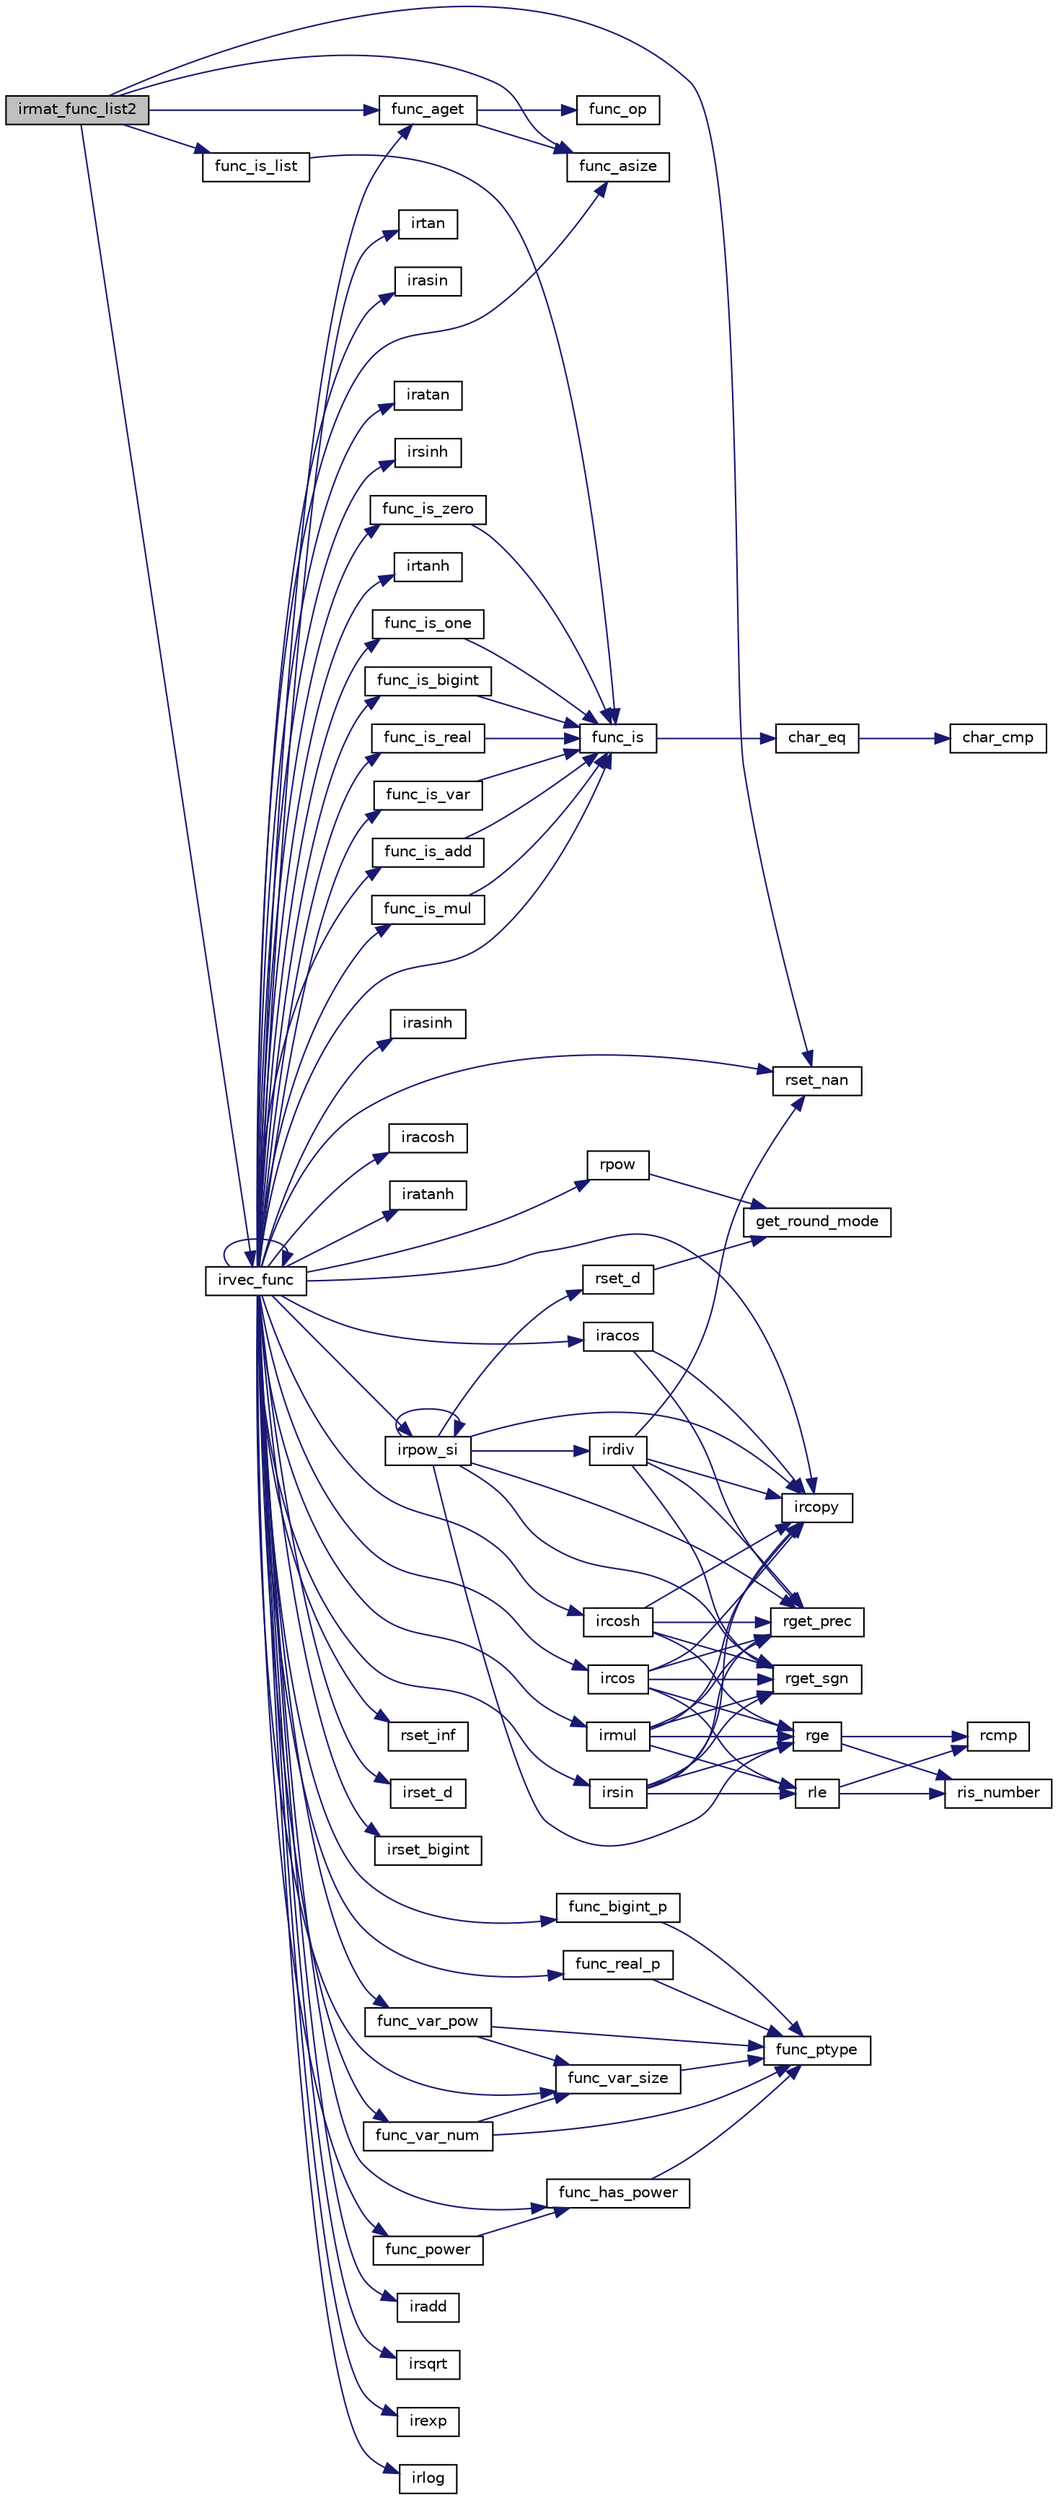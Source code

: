digraph "irmat_func_list2"
{
  edge [fontname="Helvetica",fontsize="10",labelfontname="Helvetica",labelfontsize="10"];
  node [fontname="Helvetica",fontsize="10",shape=record];
  rankdir="LR";
  Node31 [label="irmat_func_list2",height=0.2,width=0.4,color="black", fillcolor="grey75", style="filled", fontcolor="black"];
  Node31 -> Node32 [color="midnightblue",fontsize="10",style="solid",fontname="Helvetica"];
  Node32 [label="func_is_list",height=0.2,width=0.4,color="black", fillcolor="white", style="filled",URL="$func__list_8c.html#a127602c12d4cd9791189769910e49b8f"];
  Node32 -> Node33 [color="midnightblue",fontsize="10",style="solid",fontname="Helvetica"];
  Node33 [label="func_is",height=0.2,width=0.4,color="black", fillcolor="white", style="filled",URL="$func_8c.html#ac1aaf14b9f152f9b6f0ced59b3069462"];
  Node33 -> Node34 [color="midnightblue",fontsize="10",style="solid",fontname="Helvetica"];
  Node34 [label="char_eq",height=0.2,width=0.4,color="black", fillcolor="white", style="filled",URL="$is__strings_8h.html#af219a46d87e2154d7529f24b9c4694ca"];
  Node34 -> Node35 [color="midnightblue",fontsize="10",style="solid",fontname="Helvetica"];
  Node35 [label="char_cmp",height=0.2,width=0.4,color="black", fillcolor="white", style="filled",URL="$strings_8c.html#a67bb7112d8dc0d11a4d0c139a9f82d23"];
  Node31 -> Node36 [color="midnightblue",fontsize="10",style="solid",fontname="Helvetica"];
  Node36 [label="func_asize",height=0.2,width=0.4,color="black", fillcolor="white", style="filled",URL="$func__args_8c.html#a81a1a84576165bbc7f9e46b98f1e4e0c"];
  Node31 -> Node37 [color="midnightblue",fontsize="10",style="solid",fontname="Helvetica"];
  Node37 [label="func_aget",height=0.2,width=0.4,color="black", fillcolor="white", style="filled",URL="$func__args_8c.html#a724ae0eb61eedd02dbc8f8dbf2df8d9c"];
  Node37 -> Node36 [color="midnightblue",fontsize="10",style="solid",fontname="Helvetica"];
  Node37 -> Node38 [color="midnightblue",fontsize="10",style="solid",fontname="Helvetica"];
  Node38 [label="func_op",height=0.2,width=0.4,color="black", fillcolor="white", style="filled",URL="$func_8c.html#a76e1da8a7b2a7f73bb25b03b8b333171"];
  Node31 -> Node39 [color="midnightblue",fontsize="10",style="solid",fontname="Helvetica"];
  Node39 [label="irvec_func",height=0.2,width=0.4,color="black", fillcolor="white", style="filled",URL="$irvec_8c.html#acf1d2fe8ef07057b37dda235645b62a6",tooltip="写像 [y0,y1]=f([x0,x1]) "];
  Node39 -> Node40 [color="midnightblue",fontsize="10",style="solid",fontname="Helvetica"];
  Node40 [label="rset_nan",height=0.2,width=0.4,color="black", fillcolor="white", style="filled",URL="$is__rmulti_8h.html#a622a4d8500fd5744cdbb60a6efe2cf4c",tooltip="rmulti型の値をNaNに設定. "];
  Node39 -> Node33 [color="midnightblue",fontsize="10",style="solid",fontname="Helvetica"];
  Node39 -> Node41 [color="midnightblue",fontsize="10",style="solid",fontname="Helvetica"];
  Node41 [label="rset_inf",height=0.2,width=0.4,color="black", fillcolor="white", style="filled",URL="$is__rmulti_8h.html#a07b95bf1013538483e1cadf6b8016273",tooltip="rmulti型の値をInfに設定. "];
  Node39 -> Node42 [color="midnightblue",fontsize="10",style="solid",fontname="Helvetica"];
  Node42 [label="func_is_zero",height=0.2,width=0.4,color="black", fillcolor="white", style="filled",URL="$func__number_8c.html#ad76dcd961b9900ca94e6ad2008d75f7f"];
  Node42 -> Node33 [color="midnightblue",fontsize="10",style="solid",fontname="Helvetica"];
  Node39 -> Node43 [color="midnightblue",fontsize="10",style="solid",fontname="Helvetica"];
  Node43 [label="irset_d",height=0.2,width=0.4,color="black", fillcolor="white", style="filled",URL="$irmulti_8c.html#a2fdabfa10335af36c3951880616b5589",tooltip="倍精度実数の設定 [y0,y1]=[x,x]. "];
  Node39 -> Node44 [color="midnightblue",fontsize="10",style="solid",fontname="Helvetica"];
  Node44 [label="func_is_one",height=0.2,width=0.4,color="black", fillcolor="white", style="filled",URL="$func__number_8c.html#aa780c6f31a959959bcbf4d9553d247d1"];
  Node44 -> Node33 [color="midnightblue",fontsize="10",style="solid",fontname="Helvetica"];
  Node39 -> Node45 [color="midnightblue",fontsize="10",style="solid",fontname="Helvetica"];
  Node45 [label="func_is_bigint",height=0.2,width=0.4,color="black", fillcolor="white", style="filled",URL="$func__bigint_8c.html#a6cf29c440217b50c7d7085feeabf0e04"];
  Node45 -> Node33 [color="midnightblue",fontsize="10",style="solid",fontname="Helvetica"];
  Node39 -> Node46 [color="midnightblue",fontsize="10",style="solid",fontname="Helvetica"];
  Node46 [label="irset_bigint",height=0.2,width=0.4,color="black", fillcolor="white", style="filled",URL="$irmulti_8c.html#a0a55aa9bc2d8ea1df79f9ff3ab99b88a",tooltip="bigint型から[z0,z1]へ型変換. "];
  Node39 -> Node47 [color="midnightblue",fontsize="10",style="solid",fontname="Helvetica"];
  Node47 [label="func_bigint_p",height=0.2,width=0.4,color="black", fillcolor="white", style="filled",URL="$func__bigint_8c.html#a5b3527e18a9a626a5c08683e401252c4"];
  Node47 -> Node48 [color="midnightblue",fontsize="10",style="solid",fontname="Helvetica"];
  Node48 [label="func_ptype",height=0.2,width=0.4,color="black", fillcolor="white", style="filled",URL="$func_8c.html#a4efce6266589d54f1741d2cbaead8cd9"];
  Node39 -> Node49 [color="midnightblue",fontsize="10",style="solid",fontname="Helvetica"];
  Node49 [label="func_is_real",height=0.2,width=0.4,color="black", fillcolor="white", style="filled",URL="$func__real_8c.html#a75a7bab447dfe2dfabef16de5733752b"];
  Node49 -> Node33 [color="midnightblue",fontsize="10",style="solid",fontname="Helvetica"];
  Node39 -> Node50 [color="midnightblue",fontsize="10",style="solid",fontname="Helvetica"];
  Node50 [label="ircopy",height=0.2,width=0.4,color="black", fillcolor="white", style="filled",URL="$irmulti_8c.html#aaf2192a33e04cbba12da47550fde287e",tooltip="コピー [y0,y1]=[x0,x1]. "];
  Node39 -> Node51 [color="midnightblue",fontsize="10",style="solid",fontname="Helvetica"];
  Node51 [label="func_real_p",height=0.2,width=0.4,color="black", fillcolor="white", style="filled",URL="$func__real_8c.html#aa803a72475bd240e089a079694deb787"];
  Node51 -> Node48 [color="midnightblue",fontsize="10",style="solid",fontname="Helvetica"];
  Node39 -> Node52 [color="midnightblue",fontsize="10",style="solid",fontname="Helvetica"];
  Node52 [label="func_is_var",height=0.2,width=0.4,color="black", fillcolor="white", style="filled",URL="$func__var_8c.html#a5db4a460008c3feef55608229884fb78"];
  Node52 -> Node33 [color="midnightblue",fontsize="10",style="solid",fontname="Helvetica"];
  Node39 -> Node53 [color="midnightblue",fontsize="10",style="solid",fontname="Helvetica"];
  Node53 [label="func_var_size",height=0.2,width=0.4,color="black", fillcolor="white", style="filled",URL="$func__var_8c.html#a9939aa9c621f143f162e30ae8273d19b"];
  Node53 -> Node48 [color="midnightblue",fontsize="10",style="solid",fontname="Helvetica"];
  Node39 -> Node54 [color="midnightblue",fontsize="10",style="solid",fontname="Helvetica"];
  Node54 [label="func_var_pow",height=0.2,width=0.4,color="black", fillcolor="white", style="filled",URL="$func__var_8c.html#a314272226e00f1d56eefa2d878e7f21d"];
  Node54 -> Node48 [color="midnightblue",fontsize="10",style="solid",fontname="Helvetica"];
  Node54 -> Node53 [color="midnightblue",fontsize="10",style="solid",fontname="Helvetica"];
  Node39 -> Node55 [color="midnightblue",fontsize="10",style="solid",fontname="Helvetica"];
  Node55 [label="func_var_num",height=0.2,width=0.4,color="black", fillcolor="white", style="filled",URL="$func__var_8c.html#ac5ee6044e00a8a5795597cce7a49f615"];
  Node55 -> Node48 [color="midnightblue",fontsize="10",style="solid",fontname="Helvetica"];
  Node55 -> Node53 [color="midnightblue",fontsize="10",style="solid",fontname="Helvetica"];
  Node39 -> Node56 [color="midnightblue",fontsize="10",style="solid",fontname="Helvetica"];
  Node56 [label="irpow_si",height=0.2,width=0.4,color="black", fillcolor="white", style="filled",URL="$irmulti_8c.html#a8976f2e273c2eb5c96fa4cd81b888177",tooltip="べき乗 [y0,y1]=[x0,x1]^n "];
  Node56 -> Node57 [color="midnightblue",fontsize="10",style="solid",fontname="Helvetica"];
  Node57 [label="rget_prec",height=0.2,width=0.4,color="black", fillcolor="white", style="filled",URL="$is__rmulti_8h.html#ad9bc8d534620527dc3c46ef4c9d04442",tooltip="rmulti型の浮動小数点数の精度(ビット数)を取得. "];
  Node56 -> Node58 [color="midnightblue",fontsize="10",style="solid",fontname="Helvetica"];
  Node58 [label="rget_sgn",height=0.2,width=0.4,color="black", fillcolor="white", style="filled",URL="$is__rmulti_8h.html#a1eabb75964384f5b7057a0275385d4bb",tooltip="rmulti型の浮動小数点数の符号部の取得. "];
  Node56 -> Node59 [color="midnightblue",fontsize="10",style="solid",fontname="Helvetica"];
  Node59 [label="rge",height=0.2,width=0.4,color="black", fillcolor="white", style="filled",URL="$is__rmulti_8h.html#a7544c8c3220be262b43d9cdcacd5f8f2",tooltip="rmulti型の値の比較 x>=y "];
  Node59 -> Node60 [color="midnightblue",fontsize="10",style="solid",fontname="Helvetica"];
  Node60 [label="ris_number",height=0.2,width=0.4,color="black", fillcolor="white", style="filled",URL="$rmulti_8c.html#a02c3c838634809fb6260ab78926b5f8b",tooltip="rmulti型が数であるかの判定. "];
  Node59 -> Node61 [color="midnightblue",fontsize="10",style="solid",fontname="Helvetica"];
  Node61 [label="rcmp",height=0.2,width=0.4,color="black", fillcolor="white", style="filled",URL="$rmulti_8c.html#aa7f2e03f88a388911123c82ad3f36b16",tooltip="rmulti型の値の比較 x<=>y "];
  Node56 -> Node50 [color="midnightblue",fontsize="10",style="solid",fontname="Helvetica"];
  Node56 -> Node62 [color="midnightblue",fontsize="10",style="solid",fontname="Helvetica"];
  Node62 [label="rset_d",height=0.2,width=0.4,color="black", fillcolor="white", style="filled",URL="$is__rmulti_8h.html#a22745fdb53814c5523bd38a4a1e30e32",tooltip="rmulti型の浮動小数点数を倍精度浮動小数点数から設定. "];
  Node62 -> Node63 [color="midnightblue",fontsize="10",style="solid",fontname="Helvetica"];
  Node63 [label="get_round_mode",height=0.2,width=0.4,color="black", fillcolor="white", style="filled",URL="$rmulti_8c.html#a87ddf80272b2d930dcc2d3466a9b1d74",tooltip="rmulti型の丸めモードの状態の取得. "];
  Node56 -> Node56 [color="midnightblue",fontsize="10",style="solid",fontname="Helvetica"];
  Node56 -> Node64 [color="midnightblue",fontsize="10",style="solid",fontname="Helvetica"];
  Node64 [label="irdiv",height=0.2,width=0.4,color="black", fillcolor="white", style="filled",URL="$irmulti_8c.html#a7758aa632b1f979d363156f0957a4e67",tooltip="割り算 [z0,z1]=[x0,x1]/[y0,y1] "];
  Node64 -> Node57 [color="midnightblue",fontsize="10",style="solid",fontname="Helvetica"];
  Node64 -> Node58 [color="midnightblue",fontsize="10",style="solid",fontname="Helvetica"];
  Node64 -> Node40 [color="midnightblue",fontsize="10",style="solid",fontname="Helvetica"];
  Node64 -> Node50 [color="midnightblue",fontsize="10",style="solid",fontname="Helvetica"];
  Node39 -> Node65 [color="midnightblue",fontsize="10",style="solid",fontname="Helvetica"];
  Node65 [label="irmul",height=0.2,width=0.4,color="black", fillcolor="white", style="filled",URL="$irmulti_8c.html#a9f9bc42cc6a70b365b032dc7bedd1abb",tooltip="掛け算 [z0,z1]=[x0,x1]*[y0,y1] "];
  Node65 -> Node57 [color="midnightblue",fontsize="10",style="solid",fontname="Helvetica"];
  Node65 -> Node58 [color="midnightblue",fontsize="10",style="solid",fontname="Helvetica"];
  Node65 -> Node66 [color="midnightblue",fontsize="10",style="solid",fontname="Helvetica"];
  Node66 [label="rle",height=0.2,width=0.4,color="black", fillcolor="white", style="filled",URL="$is__rmulti_8h.html#a72d8f7f7abd4fa2ff89f488742ff7ca7",tooltip="rmulti型の値の比較 x<=y "];
  Node66 -> Node60 [color="midnightblue",fontsize="10",style="solid",fontname="Helvetica"];
  Node66 -> Node61 [color="midnightblue",fontsize="10",style="solid",fontname="Helvetica"];
  Node65 -> Node59 [color="midnightblue",fontsize="10",style="solid",fontname="Helvetica"];
  Node65 -> Node50 [color="midnightblue",fontsize="10",style="solid",fontname="Helvetica"];
  Node39 -> Node67 [color="midnightblue",fontsize="10",style="solid",fontname="Helvetica"];
  Node67 [label="func_is_add",height=0.2,width=0.4,color="black", fillcolor="white", style="filled",URL="$func__add_8c.html#adb993ffed426ac5101bd9a2b4a4cf7db"];
  Node67 -> Node33 [color="midnightblue",fontsize="10",style="solid",fontname="Helvetica"];
  Node39 -> Node36 [color="midnightblue",fontsize="10",style="solid",fontname="Helvetica"];
  Node39 -> Node39 [color="midnightblue",fontsize="10",style="solid",fontname="Helvetica"];
  Node39 -> Node37 [color="midnightblue",fontsize="10",style="solid",fontname="Helvetica"];
  Node39 -> Node68 [color="midnightblue",fontsize="10",style="solid",fontname="Helvetica"];
  Node68 [label="iradd",height=0.2,width=0.4,color="black", fillcolor="white", style="filled",URL="$irmulti_8c.html#a2a3a18d72fa9e737ac67d95ccb3e8ca9",tooltip="足し算 [z0,z1]=[x0,x1]+[y0,y1] "];
  Node39 -> Node69 [color="midnightblue",fontsize="10",style="solid",fontname="Helvetica"];
  Node69 [label="func_is_mul",height=0.2,width=0.4,color="black", fillcolor="white", style="filled",URL="$func__mul_8c.html#a31e10336b1e56408f81fccef284838a7"];
  Node69 -> Node33 [color="midnightblue",fontsize="10",style="solid",fontname="Helvetica"];
  Node39 -> Node70 [color="midnightblue",fontsize="10",style="solid",fontname="Helvetica"];
  Node70 [label="irsqrt",height=0.2,width=0.4,color="black", fillcolor="white", style="filled",URL="$irmulti_8c.html#a0c9e43322ce19bb64013242d8d64a504",tooltip="平方根 [y0,y1]=sqrt([x0,x1]) "];
  Node39 -> Node71 [color="midnightblue",fontsize="10",style="solid",fontname="Helvetica"];
  Node71 [label="irexp",height=0.2,width=0.4,color="black", fillcolor="white", style="filled",URL="$irmulti_8c.html#ad008fbc6bfad4868e22dd34207b76a5f",tooltip="指数関数 [y0,y1]=exp([x0,x1]) "];
  Node39 -> Node72 [color="midnightblue",fontsize="10",style="solid",fontname="Helvetica"];
  Node72 [label="irlog",height=0.2,width=0.4,color="black", fillcolor="white", style="filled",URL="$irmulti_8c.html#a8fef66d749f802ec9e3d53630a0bece7",tooltip="対数関数 [y0,y1]=log([x0,x1]) "];
  Node39 -> Node73 [color="midnightblue",fontsize="10",style="solid",fontname="Helvetica"];
  Node73 [label="irsin",height=0.2,width=0.4,color="black", fillcolor="white", style="filled",URL="$irmulti_8c.html#aebe12836a7e10c10e39fdd44dfbdcb93",tooltip="三角関数 [y0,y1]=sin([x0,x1]) "];
  Node73 -> Node57 [color="midnightblue",fontsize="10",style="solid",fontname="Helvetica"];
  Node73 -> Node58 [color="midnightblue",fontsize="10",style="solid",fontname="Helvetica"];
  Node73 -> Node66 [color="midnightblue",fontsize="10",style="solid",fontname="Helvetica"];
  Node73 -> Node50 [color="midnightblue",fontsize="10",style="solid",fontname="Helvetica"];
  Node73 -> Node59 [color="midnightblue",fontsize="10",style="solid",fontname="Helvetica"];
  Node39 -> Node74 [color="midnightblue",fontsize="10",style="solid",fontname="Helvetica"];
  Node74 [label="ircos",height=0.2,width=0.4,color="black", fillcolor="white", style="filled",URL="$irmulti_8c.html#aa682fe67f370f1ce0a9453377a8bf51a",tooltip="三角関数 [y0,y1]=cos([x0,x1]) "];
  Node74 -> Node57 [color="midnightblue",fontsize="10",style="solid",fontname="Helvetica"];
  Node74 -> Node58 [color="midnightblue",fontsize="10",style="solid",fontname="Helvetica"];
  Node74 -> Node66 [color="midnightblue",fontsize="10",style="solid",fontname="Helvetica"];
  Node74 -> Node50 [color="midnightblue",fontsize="10",style="solid",fontname="Helvetica"];
  Node74 -> Node59 [color="midnightblue",fontsize="10",style="solid",fontname="Helvetica"];
  Node39 -> Node75 [color="midnightblue",fontsize="10",style="solid",fontname="Helvetica"];
  Node75 [label="irtan",height=0.2,width=0.4,color="black", fillcolor="white", style="filled",URL="$irmulti_8c.html#a399fa6545d8a62c4f78cc8c398825076",tooltip="三角関数 [y0,y1]=tan([x0,x1]) "];
  Node39 -> Node76 [color="midnightblue",fontsize="10",style="solid",fontname="Helvetica"];
  Node76 [label="irasin",height=0.2,width=0.4,color="black", fillcolor="white", style="filled",URL="$irmulti_8c.html#a3ee7ffccae7f619084dc44cce94a46ac",tooltip="逆三角関数 [y0,y1]=asin([x0,x1]) "];
  Node39 -> Node77 [color="midnightblue",fontsize="10",style="solid",fontname="Helvetica"];
  Node77 [label="iracos",height=0.2,width=0.4,color="black", fillcolor="white", style="filled",URL="$irmulti_8c.html#adac1822c5a014853db8adaee1295258d",tooltip="逆三角関数 [y0,y1]=acos([x0,x1]) "];
  Node77 -> Node57 [color="midnightblue",fontsize="10",style="solid",fontname="Helvetica"];
  Node77 -> Node50 [color="midnightblue",fontsize="10",style="solid",fontname="Helvetica"];
  Node39 -> Node78 [color="midnightblue",fontsize="10",style="solid",fontname="Helvetica"];
  Node78 [label="iratan",height=0.2,width=0.4,color="black", fillcolor="white", style="filled",URL="$irmulti_8c.html#af92ce983fdcef625bd3991104e26b110",tooltip="逆三角関数 [y0,y1]=atan([x0,x1]) "];
  Node39 -> Node79 [color="midnightblue",fontsize="10",style="solid",fontname="Helvetica"];
  Node79 [label="irsinh",height=0.2,width=0.4,color="black", fillcolor="white", style="filled",URL="$irmulti_8c.html#a4eaaba9c68e09424432c17c32bed0b06",tooltip="双曲線関数 [y0,y1]=sinh([x0,x1]) "];
  Node39 -> Node80 [color="midnightblue",fontsize="10",style="solid",fontname="Helvetica"];
  Node80 [label="ircosh",height=0.2,width=0.4,color="black", fillcolor="white", style="filled",URL="$irmulti_8c.html#ab7b396d883b4206abee19ea3db74355e",tooltip="双曲線関数 [y0,y1]=cosh([x0,x1]) "];
  Node80 -> Node57 [color="midnightblue",fontsize="10",style="solid",fontname="Helvetica"];
  Node80 -> Node58 [color="midnightblue",fontsize="10",style="solid",fontname="Helvetica"];
  Node80 -> Node50 [color="midnightblue",fontsize="10",style="solid",fontname="Helvetica"];
  Node80 -> Node59 [color="midnightblue",fontsize="10",style="solid",fontname="Helvetica"];
  Node39 -> Node81 [color="midnightblue",fontsize="10",style="solid",fontname="Helvetica"];
  Node81 [label="irtanh",height=0.2,width=0.4,color="black", fillcolor="white", style="filled",URL="$irmulti_8c.html#a2a9c7da2a48547e75d7f41b8d8d6e290",tooltip="双曲線関数 [y0,y1]=tanh([x0,x1]) "];
  Node39 -> Node82 [color="midnightblue",fontsize="10",style="solid",fontname="Helvetica"];
  Node82 [label="irasinh",height=0.2,width=0.4,color="black", fillcolor="white", style="filled",URL="$irmulti_8c.html#a23dd0ac85a995d0a5bb752627baec3fb"];
  Node39 -> Node83 [color="midnightblue",fontsize="10",style="solid",fontname="Helvetica"];
  Node83 [label="iracosh",height=0.2,width=0.4,color="black", fillcolor="white", style="filled",URL="$irmulti_8c.html#ae430bb6492919d709e081e0d9aea6834",tooltip="逆双曲線関数 [y0,y1]=acosh([x0,x1]) "];
  Node39 -> Node84 [color="midnightblue",fontsize="10",style="solid",fontname="Helvetica"];
  Node84 [label="iratanh",height=0.2,width=0.4,color="black", fillcolor="white", style="filled",URL="$irmulti_8c.html#ac0491be902df195197f54636040d3c06",tooltip="逆双曲線関数 [y0,y1]=atanh([x0,x1]) "];
  Node39 -> Node85 [color="midnightblue",fontsize="10",style="solid",fontname="Helvetica"];
  Node85 [label="rpow",height=0.2,width=0.4,color="black", fillcolor="white", style="filled",URL="$is__rmulti_8h.html#aa0c79243aad50484f6b79774c245d458",tooltip="rmulti型のべき乗 z=x^y "];
  Node85 -> Node63 [color="midnightblue",fontsize="10",style="solid",fontname="Helvetica"];
  Node39 -> Node86 [color="midnightblue",fontsize="10",style="solid",fontname="Helvetica"];
  Node86 [label="func_has_power",height=0.2,width=0.4,color="black", fillcolor="white", style="filled",URL="$func__power_8c.html#a24040e2141be0e19cfcbe6ead56bdfdb"];
  Node86 -> Node48 [color="midnightblue",fontsize="10",style="solid",fontname="Helvetica"];
  Node39 -> Node87 [color="midnightblue",fontsize="10",style="solid",fontname="Helvetica"];
  Node87 [label="func_power",height=0.2,width=0.4,color="black", fillcolor="white", style="filled",URL="$func__power_8c.html#aee3896ff0f55aea40cd85109e1f9ab91"];
  Node87 -> Node86 [color="midnightblue",fontsize="10",style="solid",fontname="Helvetica"];
  Node31 -> Node40 [color="midnightblue",fontsize="10",style="solid",fontname="Helvetica"];
}

